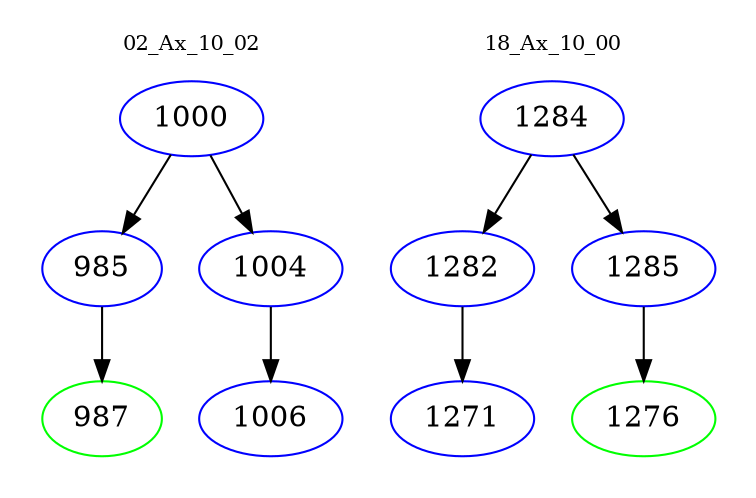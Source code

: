 digraph{
subgraph cluster_0 {
color = white
label = "02_Ax_10_02";
fontsize=10;
T0_1000 [label="1000", color="blue"]
T0_1000 -> T0_985 [color="black"]
T0_985 [label="985", color="blue"]
T0_985 -> T0_987 [color="black"]
T0_987 [label="987", color="green"]
T0_1000 -> T0_1004 [color="black"]
T0_1004 [label="1004", color="blue"]
T0_1004 -> T0_1006 [color="black"]
T0_1006 [label="1006", color="blue"]
}
subgraph cluster_1 {
color = white
label = "18_Ax_10_00";
fontsize=10;
T1_1284 [label="1284", color="blue"]
T1_1284 -> T1_1282 [color="black"]
T1_1282 [label="1282", color="blue"]
T1_1282 -> T1_1271 [color="black"]
T1_1271 [label="1271", color="blue"]
T1_1284 -> T1_1285 [color="black"]
T1_1285 [label="1285", color="blue"]
T1_1285 -> T1_1276 [color="black"]
T1_1276 [label="1276", color="green"]
}
}
